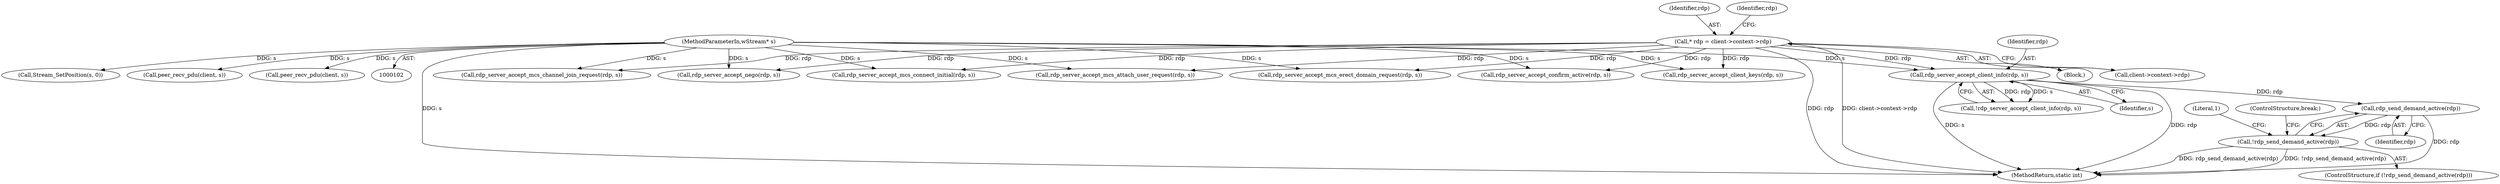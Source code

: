 digraph "0_FreeRDP_0773bb9303d24473fe1185d85a424dfe159aff53_0@API" {
"1000283" [label="(Call,rdp_send_demand_active(rdp))"];
"1000270" [label="(Call,rdp_server_accept_client_info(rdp, s))"];
"1000114" [label="(Call,* rdp = client->context->rdp)"];
"1000104" [label="(MethodParameterIn,wStream* s)"];
"1000282" [label="(Call,!rdp_send_demand_active(rdp))"];
"1000327" [label="(MethodReturn,static int)"];
"1000281" [label="(ControlStructure,if (!rdp_send_demand_active(rdp)))"];
"1000296" [label="(Call,Stream_SetPosition(s, 0))"];
"1000228" [label="(Call,rdp_server_accept_mcs_attach_user_request(rdp, s))"];
"1000272" [label="(Identifier,s)"];
"1000282" [label="(Call,!rdp_send_demand_active(rdp))"];
"1000283" [label="(Call,rdp_send_demand_active(rdp))"];
"1000115" [label="(Identifier,rdp)"];
"1000123" [label="(Identifier,rdp)"];
"1000300" [label="(Call,peer_recv_pdu(client, s))"];
"1000129" [label="(Call,rdp_server_accept_nego(rdp, s))"];
"1000284" [label="(Identifier,rdp)"];
"1000270" [label="(Call,rdp_server_accept_client_info(rdp, s))"];
"1000106" [label="(Block,)"];
"1000287" [label="(Literal,1)"];
"1000104" [label="(MethodParameterIn,wStream* s)"];
"1000271" [label="(Identifier,rdp)"];
"1000292" [label="(Call,rdp_server_accept_confirm_active(rdp, s))"];
"1000238" [label="(Call,rdp_server_accept_mcs_channel_join_request(rdp, s))"];
"1000116" [label="(Call,client->context->rdp)"];
"1000307" [label="(Call,peer_recv_pdu(client, s))"];
"1000269" [label="(Call,!rdp_server_accept_client_info(rdp, s))"];
"1000114" [label="(Call,* rdp = client->context->rdp)"];
"1000288" [label="(ControlStructure,break;)"];
"1000255" [label="(Call,rdp_server_accept_client_keys(rdp, s))"];
"1000208" [label="(Call,rdp_server_accept_mcs_connect_initial(rdp, s))"];
"1000218" [label="(Call,rdp_server_accept_mcs_erect_domain_request(rdp, s))"];
"1000283" -> "1000282"  [label="AST: "];
"1000283" -> "1000284"  [label="CFG: "];
"1000284" -> "1000283"  [label="AST: "];
"1000282" -> "1000283"  [label="CFG: "];
"1000283" -> "1000327"  [label="DDG: rdp"];
"1000283" -> "1000282"  [label="DDG: rdp"];
"1000270" -> "1000283"  [label="DDG: rdp"];
"1000270" -> "1000269"  [label="AST: "];
"1000270" -> "1000272"  [label="CFG: "];
"1000271" -> "1000270"  [label="AST: "];
"1000272" -> "1000270"  [label="AST: "];
"1000269" -> "1000270"  [label="CFG: "];
"1000270" -> "1000327"  [label="DDG: s"];
"1000270" -> "1000327"  [label="DDG: rdp"];
"1000270" -> "1000269"  [label="DDG: rdp"];
"1000270" -> "1000269"  [label="DDG: s"];
"1000114" -> "1000270"  [label="DDG: rdp"];
"1000104" -> "1000270"  [label="DDG: s"];
"1000114" -> "1000106"  [label="AST: "];
"1000114" -> "1000116"  [label="CFG: "];
"1000115" -> "1000114"  [label="AST: "];
"1000116" -> "1000114"  [label="AST: "];
"1000123" -> "1000114"  [label="CFG: "];
"1000114" -> "1000327"  [label="DDG: rdp"];
"1000114" -> "1000327"  [label="DDG: client->context->rdp"];
"1000114" -> "1000129"  [label="DDG: rdp"];
"1000114" -> "1000208"  [label="DDG: rdp"];
"1000114" -> "1000218"  [label="DDG: rdp"];
"1000114" -> "1000228"  [label="DDG: rdp"];
"1000114" -> "1000238"  [label="DDG: rdp"];
"1000114" -> "1000255"  [label="DDG: rdp"];
"1000114" -> "1000292"  [label="DDG: rdp"];
"1000104" -> "1000102"  [label="AST: "];
"1000104" -> "1000327"  [label="DDG: s"];
"1000104" -> "1000129"  [label="DDG: s"];
"1000104" -> "1000208"  [label="DDG: s"];
"1000104" -> "1000218"  [label="DDG: s"];
"1000104" -> "1000228"  [label="DDG: s"];
"1000104" -> "1000238"  [label="DDG: s"];
"1000104" -> "1000255"  [label="DDG: s"];
"1000104" -> "1000292"  [label="DDG: s"];
"1000104" -> "1000296"  [label="DDG: s"];
"1000104" -> "1000300"  [label="DDG: s"];
"1000104" -> "1000307"  [label="DDG: s"];
"1000282" -> "1000281"  [label="AST: "];
"1000287" -> "1000282"  [label="CFG: "];
"1000288" -> "1000282"  [label="CFG: "];
"1000282" -> "1000327"  [label="DDG: !rdp_send_demand_active(rdp)"];
"1000282" -> "1000327"  [label="DDG: rdp_send_demand_active(rdp)"];
}
